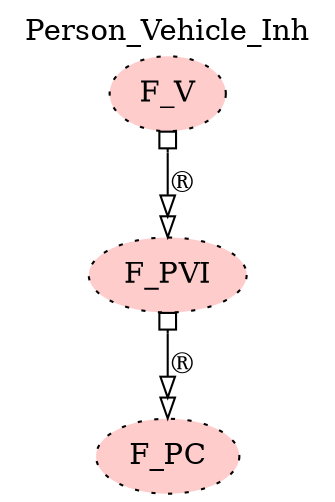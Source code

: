 digraph {graph[label=Person_Vehicle_Inh,labelloc=tl,labelfontsize=12];
"F_PVI"[shape=oval,fillcolor="#FFCCCC",style ="filled,dotted",label="F_PVI"];
"F_PC"[shape=oval,fillcolor="#FFCCCC",style ="filled,dotted",label="F_PC"];
"F_V"[shape=oval,fillcolor="#FFCCCC",style ="filled,dotted",label="F_V"];

"F_PVI"->"F_PC"[label=®,dir=both,arrowtail=obox,arrowhead=emptyempty];
"F_V"->"F_PVI"[label=®,dir=both,arrowtail=obox,arrowhead=emptyempty];
}